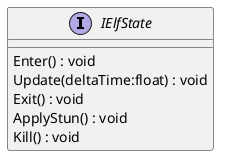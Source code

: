 @startuml
interface IElfState {
    Enter() : void
    Update(deltaTime:float) : void
    Exit() : void
    ApplyStun() : void
    Kill() : void
}
@enduml
